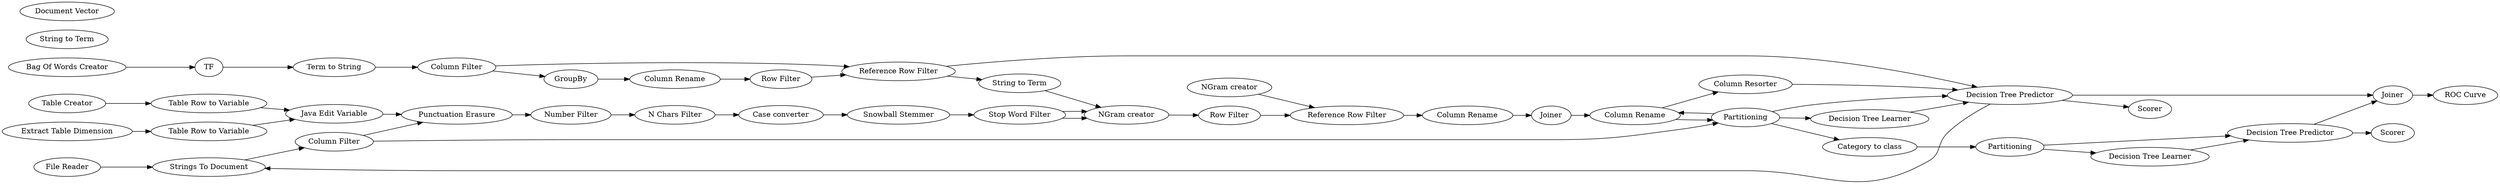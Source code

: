 digraph {
	289 [label="File Reader"]
	29 [label="Extract Table Dimension"]
	31 [label="Java Edit Variable"]
	34 [label="Punctuation Erasure"]
	35 [label="Number Filter"]
	36 [label="N Chars Filter"]
	37 [label="Case converter"]
	38 [label="Snowball Stemmer"]
	41 [label="Table Creator"]
	42 [label="Table Row to Variable"]
	43 [label="Table Row to Variable"]
	87 [label="Stop Word Filter"]
	6 [label="Column Filter"]
	7 [label="Strings To Document"]
	292 [label="Category to class"]
	16 [label=TF]
	135 [label="NGram creator"]
	140 [label="Term to String"]
	141 [label="Column Filter"]
	167 [label=GroupBy]
	168 [label="Column Rename"]
	169 [label="Row Filter"]
	230 [label="Reference Row Filter"]
	256 [label="NGram creator"]
	257 [label="Row Filter"]
	258 [label="Reference Row Filter"]
	262 [label="Column Rename"]
	263 [label="Column Resorter"]
	264 [label=Joiner]
	288 [label="String to Term"]
	291 [label="String to Term"]
	292 [label="Column Rename"]
	293 [label="Bag Of Words Creator"]
	294 [label="Document Vector"]
	295 [label="Document Vector"]
	296 [label=Concatenate]
	295 [label=Partitioning]
	296 [label="Decision Tree Predictor"]
	301 [label=Partitioning]
	302 [label="Category to class"]
	305 [label="Decision Tree Predictor"]
	307 [label=Joiner]
	308 [label="Decision Tree Learner"]
	309 [label="Decision Tree Learner"]
	310 [label="ROC Curve"]
	311 [label=Scorer]
	312 [label=Scorer]
	29 -> 43
	31 -> 34
	34 -> 35
	35 -> 36
	36 -> 37
	37 -> 38
	38 -> 87
	41 -> 42
	42 -> 31
	43 -> 31
	7 -> 6
	16 -> 140
	135 -> 258
	140 -> 141
	141 -> 167
	141 -> 230
	167 -> 168
	168 -> 169
	169 -> 230
	230 -> 288
	230 -> 296
	256 -> 257
	257 -> 258
	258 -> 262
	262 -> 264
	263 -> 296
	264 -> 292
	288 -> 256
	6 -> 295
	292 -> 263
	293 -> 16
	296 -> 7
	289 -> 7
	87 -> 256
	87 -> 256
	6 -> 34
	292 -> 295
	295 -> 292
	295 -> 302
	295 -> 296
	295 -> 309
	296 -> 312
	296 -> 307
	301 -> 308
	301 -> 305
	302 -> 301
	305 -> 307
	305 -> 311
	307 -> 310
	308 -> 305
	309 -> 296
	rankdir=LR
}
